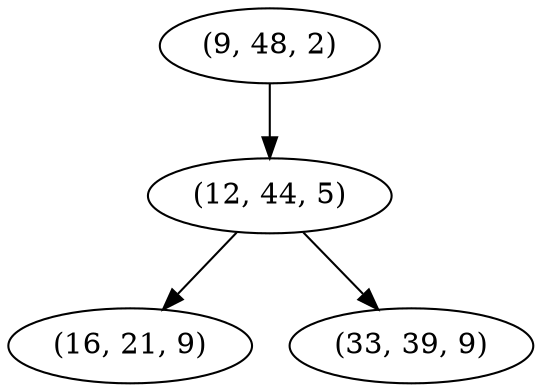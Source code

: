 digraph tree {
    "(9, 48, 2)";
    "(12, 44, 5)";
    "(16, 21, 9)";
    "(33, 39, 9)";
    "(9, 48, 2)" -> "(12, 44, 5)";
    "(12, 44, 5)" -> "(16, 21, 9)";
    "(12, 44, 5)" -> "(33, 39, 9)";
}
